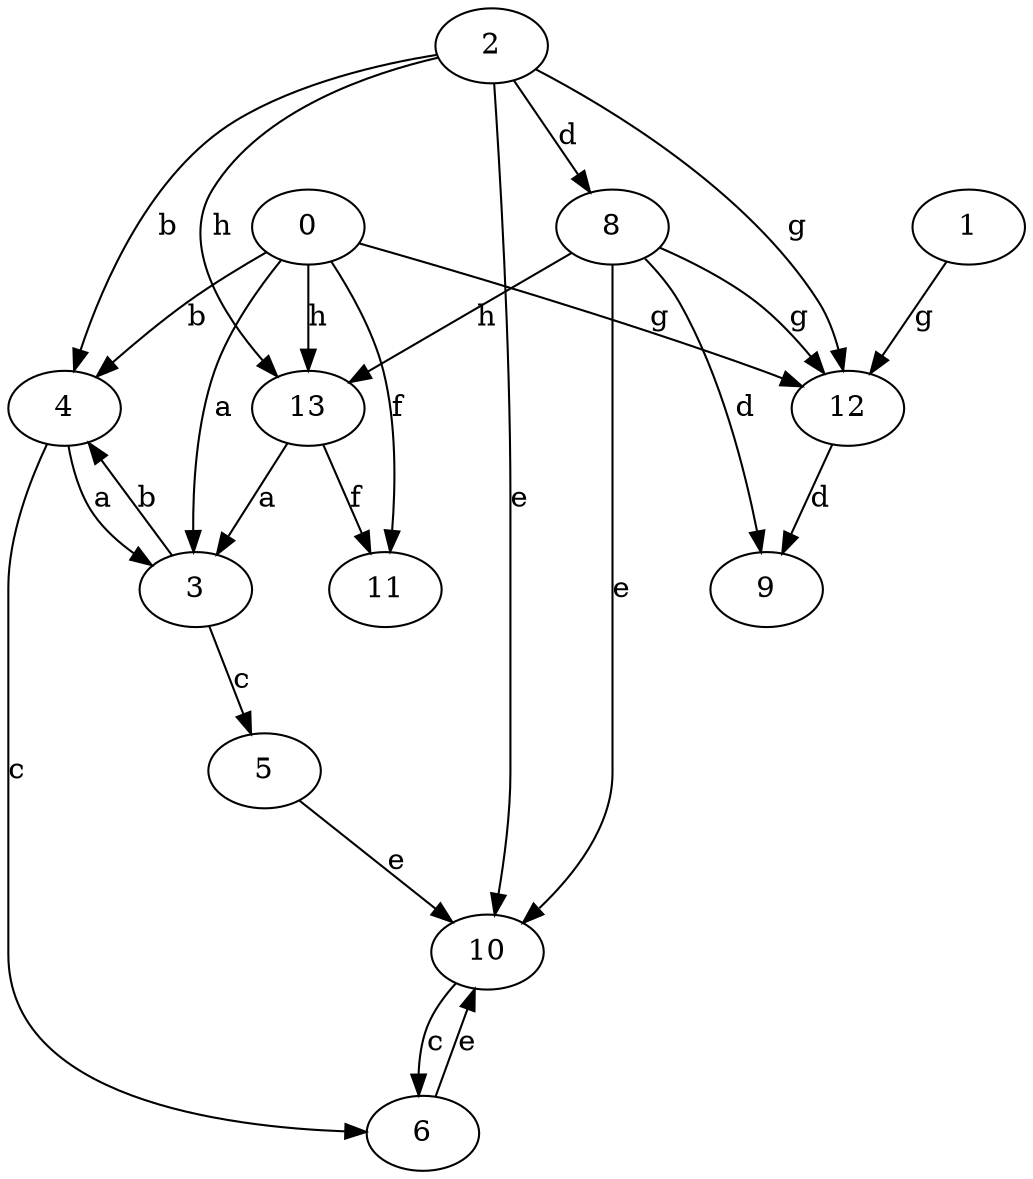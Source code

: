 strict digraph  {
2;
0;
3;
4;
5;
6;
8;
9;
1;
10;
11;
12;
13;
2 -> 4  [label=b];
2 -> 8  [label=d];
2 -> 10  [label=e];
2 -> 12  [label=g];
2 -> 13  [label=h];
0 -> 3  [label=a];
0 -> 4  [label=b];
0 -> 11  [label=f];
0 -> 12  [label=g];
0 -> 13  [label=h];
3 -> 4  [label=b];
3 -> 5  [label=c];
4 -> 3  [label=a];
4 -> 6  [label=c];
5 -> 10  [label=e];
6 -> 10  [label=e];
8 -> 9  [label=d];
8 -> 10  [label=e];
8 -> 12  [label=g];
8 -> 13  [label=h];
1 -> 12  [label=g];
10 -> 6  [label=c];
12 -> 9  [label=d];
13 -> 3  [label=a];
13 -> 11  [label=f];
}

